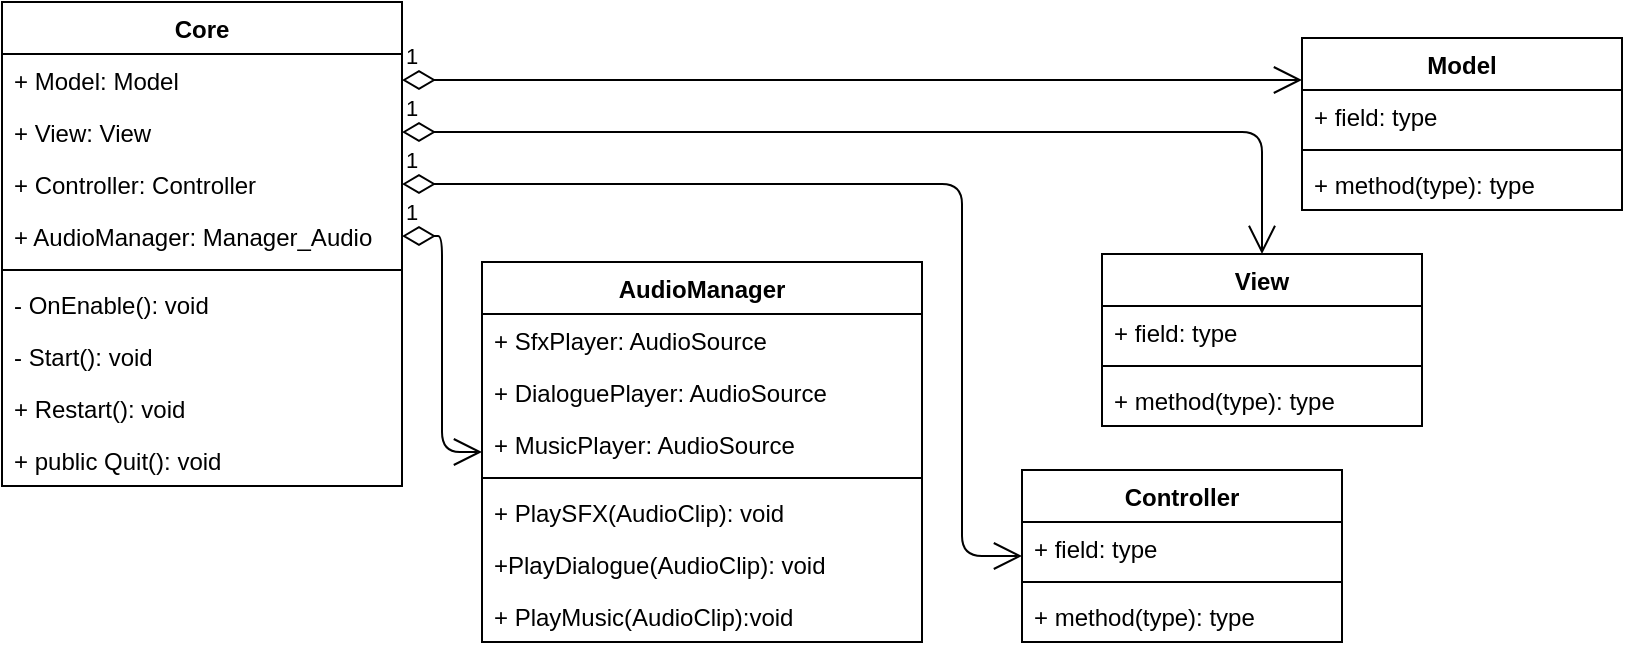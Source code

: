 <mxfile version="11.2.2" type="device" pages="1"><diagram id="nj_iGw1BHi-mm2nSSA_W" name="Page-1"><mxGraphModel dx="835" dy="771" grid="1" gridSize="10" guides="1" tooltips="1" connect="1" arrows="1" fold="1" page="1" pageScale="1" pageWidth="827" pageHeight="1169" math="0" shadow="0"><root><mxCell id="0"/><mxCell id="1" parent="0"/><mxCell id="vuuuPZPpOnN95OV1U840-4" value="Core" style="swimlane;fontStyle=1;align=center;verticalAlign=top;childLayout=stackLayout;horizontal=1;startSize=26;horizontalStack=0;resizeParent=1;resizeParentMax=0;resizeLast=0;collapsible=1;marginBottom=0;" vertex="1" parent="1"><mxGeometry x="840" y="239" width="200" height="242" as="geometry"/></mxCell><mxCell id="vuuuPZPpOnN95OV1U840-5" value="+ Model: Model" style="text;strokeColor=none;fillColor=none;align=left;verticalAlign=top;spacingLeft=4;spacingRight=4;overflow=hidden;rotatable=0;points=[[0,0.5],[1,0.5]];portConstraint=eastwest;" vertex="1" parent="vuuuPZPpOnN95OV1U840-4"><mxGeometry y="26" width="200" height="26" as="geometry"/></mxCell><mxCell id="vuuuPZPpOnN95OV1U840-6" value="+ View: View&#xA;" style="text;strokeColor=none;fillColor=none;align=left;verticalAlign=top;spacingLeft=4;spacingRight=4;overflow=hidden;rotatable=0;points=[[0,0.5],[1,0.5]];portConstraint=eastwest;" vertex="1" parent="vuuuPZPpOnN95OV1U840-4"><mxGeometry y="52" width="200" height="26" as="geometry"/></mxCell><mxCell id="vuuuPZPpOnN95OV1U840-7" value="+ Controller: Controller" style="text;strokeColor=none;fillColor=none;align=left;verticalAlign=top;spacingLeft=4;spacingRight=4;overflow=hidden;rotatable=0;points=[[0,0.5],[1,0.5]];portConstraint=eastwest;" vertex="1" parent="vuuuPZPpOnN95OV1U840-4"><mxGeometry y="78" width="200" height="26" as="geometry"/></mxCell><mxCell id="vuuuPZPpOnN95OV1U840-8" value="+ AudioManager: Manager_Audio" style="text;strokeColor=none;fillColor=none;align=left;verticalAlign=top;spacingLeft=4;spacingRight=4;overflow=hidden;rotatable=0;points=[[0,0.5],[1,0.5]];portConstraint=eastwest;" vertex="1" parent="vuuuPZPpOnN95OV1U840-4"><mxGeometry y="104" width="200" height="26" as="geometry"/></mxCell><mxCell id="vuuuPZPpOnN95OV1U840-9" value="" style="line;strokeWidth=1;fillColor=none;align=left;verticalAlign=middle;spacingTop=-1;spacingLeft=3;spacingRight=3;rotatable=0;labelPosition=right;points=[];portConstraint=eastwest;" vertex="1" parent="vuuuPZPpOnN95OV1U840-4"><mxGeometry y="130" width="200" height="8" as="geometry"/></mxCell><mxCell id="vuuuPZPpOnN95OV1U840-10" value="- OnEnable(): void" style="text;strokeColor=none;fillColor=none;align=left;verticalAlign=top;spacingLeft=4;spacingRight=4;overflow=hidden;rotatable=0;points=[[0,0.5],[1,0.5]];portConstraint=eastwest;" vertex="1" parent="vuuuPZPpOnN95OV1U840-4"><mxGeometry y="138" width="200" height="26" as="geometry"/></mxCell><mxCell id="vuuuPZPpOnN95OV1U840-11" value="- Start(): void" style="text;strokeColor=none;fillColor=none;align=left;verticalAlign=top;spacingLeft=4;spacingRight=4;overflow=hidden;rotatable=0;points=[[0,0.5],[1,0.5]];portConstraint=eastwest;" vertex="1" parent="vuuuPZPpOnN95OV1U840-4"><mxGeometry y="164" width="200" height="26" as="geometry"/></mxCell><mxCell id="vuuuPZPpOnN95OV1U840-12" value="+ Restart(): void&#xA;" style="text;strokeColor=none;fillColor=none;align=left;verticalAlign=top;spacingLeft=4;spacingRight=4;overflow=hidden;rotatable=0;points=[[0,0.5],[1,0.5]];portConstraint=eastwest;" vertex="1" parent="vuuuPZPpOnN95OV1U840-4"><mxGeometry y="190" width="200" height="26" as="geometry"/></mxCell><mxCell id="vuuuPZPpOnN95OV1U840-13" value="+ public Quit(): void" style="text;strokeColor=none;fillColor=none;align=left;verticalAlign=top;spacingLeft=4;spacingRight=4;overflow=hidden;rotatable=0;points=[[0,0.5],[1,0.5]];portConstraint=eastwest;" vertex="1" parent="vuuuPZPpOnN95OV1U840-4"><mxGeometry y="216" width="200" height="26" as="geometry"/></mxCell><mxCell id="vuuuPZPpOnN95OV1U840-14" value="AudioManager" style="swimlane;fontStyle=1;align=center;verticalAlign=top;childLayout=stackLayout;horizontal=1;startSize=26;horizontalStack=0;resizeParent=1;resizeParentMax=0;resizeLast=0;collapsible=1;marginBottom=0;" vertex="1" parent="1"><mxGeometry x="1080" y="369" width="220" height="190" as="geometry"/></mxCell><mxCell id="vuuuPZPpOnN95OV1U840-15" value="+ SfxPlayer: AudioSource" style="text;strokeColor=none;fillColor=none;align=left;verticalAlign=top;spacingLeft=4;spacingRight=4;overflow=hidden;rotatable=0;points=[[0,0.5],[1,0.5]];portConstraint=eastwest;" vertex="1" parent="vuuuPZPpOnN95OV1U840-14"><mxGeometry y="26" width="220" height="26" as="geometry"/></mxCell><mxCell id="vuuuPZPpOnN95OV1U840-16" value="+ DialoguePlayer: AudioSource" style="text;strokeColor=none;fillColor=none;align=left;verticalAlign=top;spacingLeft=4;spacingRight=4;overflow=hidden;rotatable=0;points=[[0,0.5],[1,0.5]];portConstraint=eastwest;" vertex="1" parent="vuuuPZPpOnN95OV1U840-14"><mxGeometry y="52" width="220" height="26" as="geometry"/></mxCell><mxCell id="vuuuPZPpOnN95OV1U840-17" value="+ MusicPlayer: AudioSource" style="text;strokeColor=none;fillColor=none;align=left;verticalAlign=top;spacingLeft=4;spacingRight=4;overflow=hidden;rotatable=0;points=[[0,0.5],[1,0.5]];portConstraint=eastwest;" vertex="1" parent="vuuuPZPpOnN95OV1U840-14"><mxGeometry y="78" width="220" height="26" as="geometry"/></mxCell><mxCell id="vuuuPZPpOnN95OV1U840-18" value="" style="line;strokeWidth=1;fillColor=none;align=left;verticalAlign=middle;spacingTop=-1;spacingLeft=3;spacingRight=3;rotatable=0;labelPosition=right;points=[];portConstraint=eastwest;" vertex="1" parent="vuuuPZPpOnN95OV1U840-14"><mxGeometry y="104" width="220" height="8" as="geometry"/></mxCell><mxCell id="vuuuPZPpOnN95OV1U840-19" value="+ PlaySFX(AudioClip): void" style="text;strokeColor=none;fillColor=none;align=left;verticalAlign=top;spacingLeft=4;spacingRight=4;overflow=hidden;rotatable=0;points=[[0,0.5],[1,0.5]];portConstraint=eastwest;" vertex="1" parent="vuuuPZPpOnN95OV1U840-14"><mxGeometry y="112" width="220" height="26" as="geometry"/></mxCell><mxCell id="vuuuPZPpOnN95OV1U840-20" value="+PlayDialogue(AudioClip): void" style="text;strokeColor=none;fillColor=none;align=left;verticalAlign=top;spacingLeft=4;spacingRight=4;overflow=hidden;rotatable=0;points=[[0,0.5],[1,0.5]];portConstraint=eastwest;" vertex="1" parent="vuuuPZPpOnN95OV1U840-14"><mxGeometry y="138" width="220" height="26" as="geometry"/></mxCell><mxCell id="vuuuPZPpOnN95OV1U840-21" value="+ PlayMusic(AudioClip):void" style="text;strokeColor=none;fillColor=none;align=left;verticalAlign=top;spacingLeft=4;spacingRight=4;overflow=hidden;rotatable=0;points=[[0,0.5],[1,0.5]];portConstraint=eastwest;" vertex="1" parent="vuuuPZPpOnN95OV1U840-14"><mxGeometry y="164" width="220" height="26" as="geometry"/></mxCell><mxCell id="vuuuPZPpOnN95OV1U840-22" value="1" style="endArrow=open;html=1;endSize=12;startArrow=diamondThin;startSize=14;startFill=0;edgeStyle=orthogonalEdgeStyle;align=left;verticalAlign=bottom;" edge="1" parent="1" target="vuuuPZPpOnN95OV1U840-14" source="vuuuPZPpOnN95OV1U840-8"><mxGeometry x="-1" y="3" relative="1" as="geometry"><mxPoint x="1130" y="160" as="sourcePoint"/><mxPoint x="-100" y="810" as="targetPoint"/></mxGeometry></mxCell><mxCell id="vuuuPZPpOnN95OV1U840-33" value="Controller" style="swimlane;fontStyle=1;align=center;verticalAlign=top;childLayout=stackLayout;horizontal=1;startSize=26;horizontalStack=0;resizeParent=1;resizeParentMax=0;resizeLast=0;collapsible=1;marginBottom=0;" vertex="1" parent="1"><mxGeometry x="1350" y="473" width="160" height="86" as="geometry"/></mxCell><mxCell id="vuuuPZPpOnN95OV1U840-34" value="+ field: type" style="text;strokeColor=none;fillColor=none;align=left;verticalAlign=top;spacingLeft=4;spacingRight=4;overflow=hidden;rotatable=0;points=[[0,0.5],[1,0.5]];portConstraint=eastwest;" vertex="1" parent="vuuuPZPpOnN95OV1U840-33"><mxGeometry y="26" width="160" height="26" as="geometry"/></mxCell><mxCell id="vuuuPZPpOnN95OV1U840-35" value="" style="line;strokeWidth=1;fillColor=none;align=left;verticalAlign=middle;spacingTop=-1;spacingLeft=3;spacingRight=3;rotatable=0;labelPosition=right;points=[];portConstraint=eastwest;" vertex="1" parent="vuuuPZPpOnN95OV1U840-33"><mxGeometry y="52" width="160" height="8" as="geometry"/></mxCell><mxCell id="vuuuPZPpOnN95OV1U840-36" value="+ method(type): type" style="text;strokeColor=none;fillColor=none;align=left;verticalAlign=top;spacingLeft=4;spacingRight=4;overflow=hidden;rotatable=0;points=[[0,0.5],[1,0.5]];portConstraint=eastwest;" vertex="1" parent="vuuuPZPpOnN95OV1U840-33"><mxGeometry y="60" width="160" height="26" as="geometry"/></mxCell><mxCell id="vuuuPZPpOnN95OV1U840-37" value="View" style="swimlane;fontStyle=1;align=center;verticalAlign=top;childLayout=stackLayout;horizontal=1;startSize=26;horizontalStack=0;resizeParent=1;resizeParentMax=0;resizeLast=0;collapsible=1;marginBottom=0;" vertex="1" parent="1"><mxGeometry x="1390" y="365" width="160" height="86" as="geometry"/></mxCell><mxCell id="vuuuPZPpOnN95OV1U840-38" value="+ field: type" style="text;strokeColor=none;fillColor=none;align=left;verticalAlign=top;spacingLeft=4;spacingRight=4;overflow=hidden;rotatable=0;points=[[0,0.5],[1,0.5]];portConstraint=eastwest;" vertex="1" parent="vuuuPZPpOnN95OV1U840-37"><mxGeometry y="26" width="160" height="26" as="geometry"/></mxCell><mxCell id="vuuuPZPpOnN95OV1U840-39" value="" style="line;strokeWidth=1;fillColor=none;align=left;verticalAlign=middle;spacingTop=-1;spacingLeft=3;spacingRight=3;rotatable=0;labelPosition=right;points=[];portConstraint=eastwest;" vertex="1" parent="vuuuPZPpOnN95OV1U840-37"><mxGeometry y="52" width="160" height="8" as="geometry"/></mxCell><mxCell id="vuuuPZPpOnN95OV1U840-40" value="+ method(type): type" style="text;strokeColor=none;fillColor=none;align=left;verticalAlign=top;spacingLeft=4;spacingRight=4;overflow=hidden;rotatable=0;points=[[0,0.5],[1,0.5]];portConstraint=eastwest;" vertex="1" parent="vuuuPZPpOnN95OV1U840-37"><mxGeometry y="60" width="160" height="26" as="geometry"/></mxCell><mxCell id="vuuuPZPpOnN95OV1U840-41" value="Model" style="swimlane;fontStyle=1;align=center;verticalAlign=top;childLayout=stackLayout;horizontal=1;startSize=26;horizontalStack=0;resizeParent=1;resizeParentMax=0;resizeLast=0;collapsible=1;marginBottom=0;" vertex="1" parent="1"><mxGeometry x="1490" y="257" width="160" height="86" as="geometry"/></mxCell><mxCell id="vuuuPZPpOnN95OV1U840-42" value="+ field: type" style="text;strokeColor=none;fillColor=none;align=left;verticalAlign=top;spacingLeft=4;spacingRight=4;overflow=hidden;rotatable=0;points=[[0,0.5],[1,0.5]];portConstraint=eastwest;" vertex="1" parent="vuuuPZPpOnN95OV1U840-41"><mxGeometry y="26" width="160" height="26" as="geometry"/></mxCell><mxCell id="vuuuPZPpOnN95OV1U840-43" value="" style="line;strokeWidth=1;fillColor=none;align=left;verticalAlign=middle;spacingTop=-1;spacingLeft=3;spacingRight=3;rotatable=0;labelPosition=right;points=[];portConstraint=eastwest;" vertex="1" parent="vuuuPZPpOnN95OV1U840-41"><mxGeometry y="52" width="160" height="8" as="geometry"/></mxCell><mxCell id="vuuuPZPpOnN95OV1U840-44" value="+ method(type): type" style="text;strokeColor=none;fillColor=none;align=left;verticalAlign=top;spacingLeft=4;spacingRight=4;overflow=hidden;rotatable=0;points=[[0,0.5],[1,0.5]];portConstraint=eastwest;" vertex="1" parent="vuuuPZPpOnN95OV1U840-41"><mxGeometry y="60" width="160" height="26" as="geometry"/></mxCell><mxCell id="vuuuPZPpOnN95OV1U840-45" value="1" style="endArrow=open;html=1;endSize=12;startArrow=diamondThin;startSize=14;startFill=0;edgeStyle=orthogonalEdgeStyle;align=left;verticalAlign=bottom;" edge="1" parent="1" source="vuuuPZPpOnN95OV1U840-7" target="vuuuPZPpOnN95OV1U840-33"><mxGeometry x="-1" y="3" relative="1" as="geometry"><mxPoint x="1120" y="435" as="sourcePoint"/><mxPoint x="1330" y="590" as="targetPoint"/><Array as="points"><mxPoint x="1320" y="330"/></Array></mxGeometry></mxCell><mxCell id="vuuuPZPpOnN95OV1U840-46" value="1" style="endArrow=open;html=1;endSize=12;startArrow=diamondThin;startSize=14;startFill=0;edgeStyle=orthogonalEdgeStyle;align=left;verticalAlign=bottom;" edge="1" parent="1" source="vuuuPZPpOnN95OV1U840-6" target="vuuuPZPpOnN95OV1U840-37"><mxGeometry x="-1" y="3" relative="1" as="geometry"><mxPoint x="1120" y="409" as="sourcePoint"/><mxPoint x="1310" y="379" as="targetPoint"/></mxGeometry></mxCell><mxCell id="vuuuPZPpOnN95OV1U840-47" value="1" style="endArrow=open;html=1;endSize=12;startArrow=diamondThin;startSize=14;startFill=0;edgeStyle=orthogonalEdgeStyle;align=left;verticalAlign=bottom;" edge="1" parent="1" source="vuuuPZPpOnN95OV1U840-5" target="vuuuPZPpOnN95OV1U840-41"><mxGeometry x="-1" y="3" relative="1" as="geometry"><mxPoint x="1120" y="383" as="sourcePoint"/><mxPoint x="1380" y="302" as="targetPoint"/><Array as="points"><mxPoint x="1360" y="278"/><mxPoint x="1360" y="278"/></Array></mxGeometry></mxCell></root></mxGraphModel></diagram></mxfile>